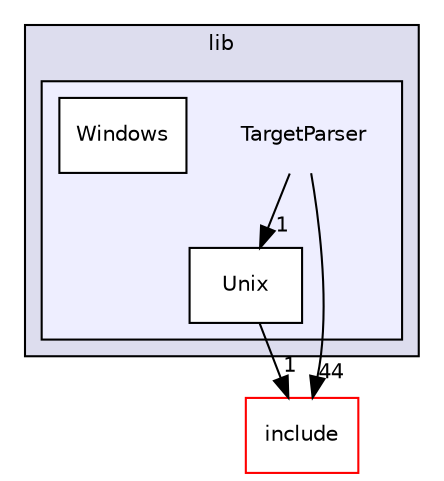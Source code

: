 digraph "lib/TargetParser" {
  bgcolor=transparent;
  compound=true
  node [ fontsize="10", fontname="Helvetica"];
  edge [ labelfontsize="10", labelfontname="Helvetica"];
  subgraph clusterdir_97aefd0d527b934f1d99a682da8fe6a9 {
    graph [ bgcolor="#ddddee", pencolor="black", label="lib" fontname="Helvetica", fontsize="10", URL="dir_97aefd0d527b934f1d99a682da8fe6a9.html"]
  subgraph clusterdir_fbc2970026d1dba360a6119bc82993c9 {
    graph [ bgcolor="#eeeeff", pencolor="black", label="" URL="dir_fbc2970026d1dba360a6119bc82993c9.html"];
    dir_fbc2970026d1dba360a6119bc82993c9 [shape=plaintext label="TargetParser"];
    dir_f448995f8da2fcd7560a72e53fee083c [shape=box label="Unix" color="black" fillcolor="white" style="filled" URL="dir_f448995f8da2fcd7560a72e53fee083c.html"];
    dir_9c5d4ab81674aa19a4febd985b49b93a [shape=box label="Windows" color="black" fillcolor="white" style="filled" URL="dir_9c5d4ab81674aa19a4febd985b49b93a.html"];
  }
  }
  dir_d44c64559bbebec7f509842c48db8b23 [shape=box label="include" color="red" URL="dir_d44c64559bbebec7f509842c48db8b23.html"];
  dir_fbc2970026d1dba360a6119bc82993c9->dir_f448995f8da2fcd7560a72e53fee083c [headlabel="1", labeldistance=1.5 headhref="dir_000221_000338.html"];
  dir_fbc2970026d1dba360a6119bc82993c9->dir_d44c64559bbebec7f509842c48db8b23 [headlabel="44", labeldistance=1.5 headhref="dir_000221_000001.html"];
  dir_f448995f8da2fcd7560a72e53fee083c->dir_d44c64559bbebec7f509842c48db8b23 [headlabel="1", labeldistance=1.5 headhref="dir_000338_000001.html"];
}
